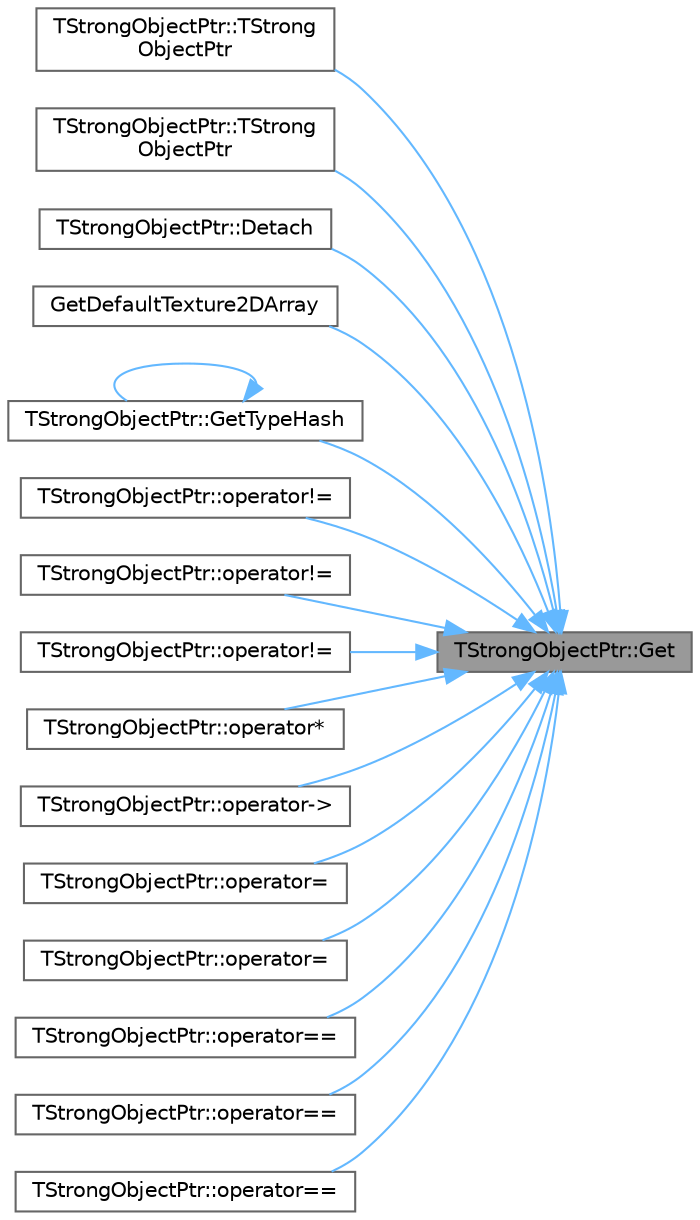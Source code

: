 digraph "TStrongObjectPtr::Get"
{
 // INTERACTIVE_SVG=YES
 // LATEX_PDF_SIZE
  bgcolor="transparent";
  edge [fontname=Helvetica,fontsize=10,labelfontname=Helvetica,labelfontsize=10];
  node [fontname=Helvetica,fontsize=10,shape=box,height=0.2,width=0.4];
  rankdir="RL";
  Node1 [id="Node000001",label="TStrongObjectPtr::Get",height=0.2,width=0.4,color="gray40", fillcolor="grey60", style="filled", fontcolor="black",tooltip=" "];
  Node1 -> Node2 [id="edge1_Node000001_Node000002",dir="back",color="steelblue1",style="solid",tooltip=" "];
  Node2 [id="Node000002",label="TStrongObjectPtr::TStrong\lObjectPtr",height=0.2,width=0.4,color="grey40", fillcolor="white", style="filled",URL="$d9/d03/classTStrongObjectPtr.html#a33ff1883a5e5c8d21a493d20f3bef3c3",tooltip=" "];
  Node1 -> Node3 [id="edge2_Node000001_Node000003",dir="back",color="steelblue1",style="solid",tooltip=" "];
  Node3 [id="Node000003",label="TStrongObjectPtr::TStrong\lObjectPtr",height=0.2,width=0.4,color="grey40", fillcolor="white", style="filled",URL="$d9/d03/classTStrongObjectPtr.html#a2b850127239f84bb97987e2adbc14e94",tooltip=" "];
  Node1 -> Node4 [id="edge3_Node000001_Node000004",dir="back",color="steelblue1",style="solid",tooltip=" "];
  Node4 [id="Node000004",label="TStrongObjectPtr::Detach",height=0.2,width=0.4,color="grey40", fillcolor="white", style="filled",URL="$d9/d03/classTStrongObjectPtr.html#a5418f356c608d6363fd69976c0be1abf",tooltip=" "];
  Node1 -> Node5 [id="edge4_Node000001_Node000005",dir="back",color="steelblue1",style="solid",tooltip=" "];
  Node5 [id="Node000005",label="GetDefaultTexture2DArray",height=0.2,width=0.4,color="grey40", fillcolor="white", style="filled",URL="$d7/d13/Texture2DArray_8cpp.html#af57fde33799bf316445c73b7e6d2c636",tooltip="Get the optimal placeholder to use during texture compilation."];
  Node1 -> Node6 [id="edge5_Node000001_Node000006",dir="back",color="steelblue1",style="solid",tooltip=" "];
  Node6 [id="Node000006",label="TStrongObjectPtr::GetTypeHash",height=0.2,width=0.4,color="grey40", fillcolor="white", style="filled",URL="$d9/d03/classTStrongObjectPtr.html#a873aca33f208e617d223ef63c6e5f2d0",tooltip=" "];
  Node6 -> Node6 [id="edge6_Node000006_Node000006",dir="back",color="steelblue1",style="solid",tooltip=" "];
  Node1 -> Node7 [id="edge7_Node000001_Node000007",dir="back",color="steelblue1",style="solid",tooltip=" "];
  Node7 [id="Node000007",label="TStrongObjectPtr::operator!=",height=0.2,width=0.4,color="grey40", fillcolor="white", style="filled",URL="$d9/d03/classTStrongObjectPtr.html#addd9af037c39c923ae6cddba50d6407e",tooltip=" "];
  Node1 -> Node8 [id="edge8_Node000001_Node000008",dir="back",color="steelblue1",style="solid",tooltip=" "];
  Node8 [id="Node000008",label="TStrongObjectPtr::operator!=",height=0.2,width=0.4,color="grey40", fillcolor="white", style="filled",URL="$d9/d03/classTStrongObjectPtr.html#a0483d32901c0b85d05d9582fd80efa70",tooltip=" "];
  Node1 -> Node9 [id="edge9_Node000001_Node000009",dir="back",color="steelblue1",style="solid",tooltip=" "];
  Node9 [id="Node000009",label="TStrongObjectPtr::operator!=",height=0.2,width=0.4,color="grey40", fillcolor="white", style="filled",URL="$d9/d03/classTStrongObjectPtr.html#a11ed07854ca059bb04d36d217eec700d",tooltip=" "];
  Node1 -> Node10 [id="edge10_Node000001_Node000010",dir="back",color="steelblue1",style="solid",tooltip=" "];
  Node10 [id="Node000010",label="TStrongObjectPtr::operator*",height=0.2,width=0.4,color="grey40", fillcolor="white", style="filled",URL="$d9/d03/classTStrongObjectPtr.html#a4306e02d5d0c183d9004bfce9068150a",tooltip=" "];
  Node1 -> Node11 [id="edge11_Node000001_Node000011",dir="back",color="steelblue1",style="solid",tooltip=" "];
  Node11 [id="Node000011",label="TStrongObjectPtr::operator-\>",height=0.2,width=0.4,color="grey40", fillcolor="white", style="filled",URL="$d9/d03/classTStrongObjectPtr.html#a42f03ae0d2708401538ebaf79f0df3bd",tooltip=" "];
  Node1 -> Node12 [id="edge12_Node000001_Node000012",dir="back",color="steelblue1",style="solid",tooltip=" "];
  Node12 [id="Node000012",label="TStrongObjectPtr::operator=",height=0.2,width=0.4,color="grey40", fillcolor="white", style="filled",URL="$d9/d03/classTStrongObjectPtr.html#ad52a867742615021606f7bfd3d483313",tooltip=" "];
  Node1 -> Node13 [id="edge13_Node000001_Node000013",dir="back",color="steelblue1",style="solid",tooltip=" "];
  Node13 [id="Node000013",label="TStrongObjectPtr::operator=",height=0.2,width=0.4,color="grey40", fillcolor="white", style="filled",URL="$d9/d03/classTStrongObjectPtr.html#a5f6384401ca32f94e22bf8d054a69e7d",tooltip=" "];
  Node1 -> Node14 [id="edge14_Node000001_Node000014",dir="back",color="steelblue1",style="solid",tooltip=" "];
  Node14 [id="Node000014",label="TStrongObjectPtr::operator==",height=0.2,width=0.4,color="grey40", fillcolor="white", style="filled",URL="$d9/d03/classTStrongObjectPtr.html#a192497f6f4d699eff4835e1edce5eb55",tooltip=" "];
  Node1 -> Node15 [id="edge15_Node000001_Node000015",dir="back",color="steelblue1",style="solid",tooltip=" "];
  Node15 [id="Node000015",label="TStrongObjectPtr::operator==",height=0.2,width=0.4,color="grey40", fillcolor="white", style="filled",URL="$d9/d03/classTStrongObjectPtr.html#a9a13d062aa1450adc214ddba6aeb98de",tooltip=" "];
  Node1 -> Node16 [id="edge16_Node000001_Node000016",dir="back",color="steelblue1",style="solid",tooltip=" "];
  Node16 [id="Node000016",label="TStrongObjectPtr::operator==",height=0.2,width=0.4,color="grey40", fillcolor="white", style="filled",URL="$d9/d03/classTStrongObjectPtr.html#a8280ed5e7726627a67cd76e11f28e016",tooltip=" "];
}

